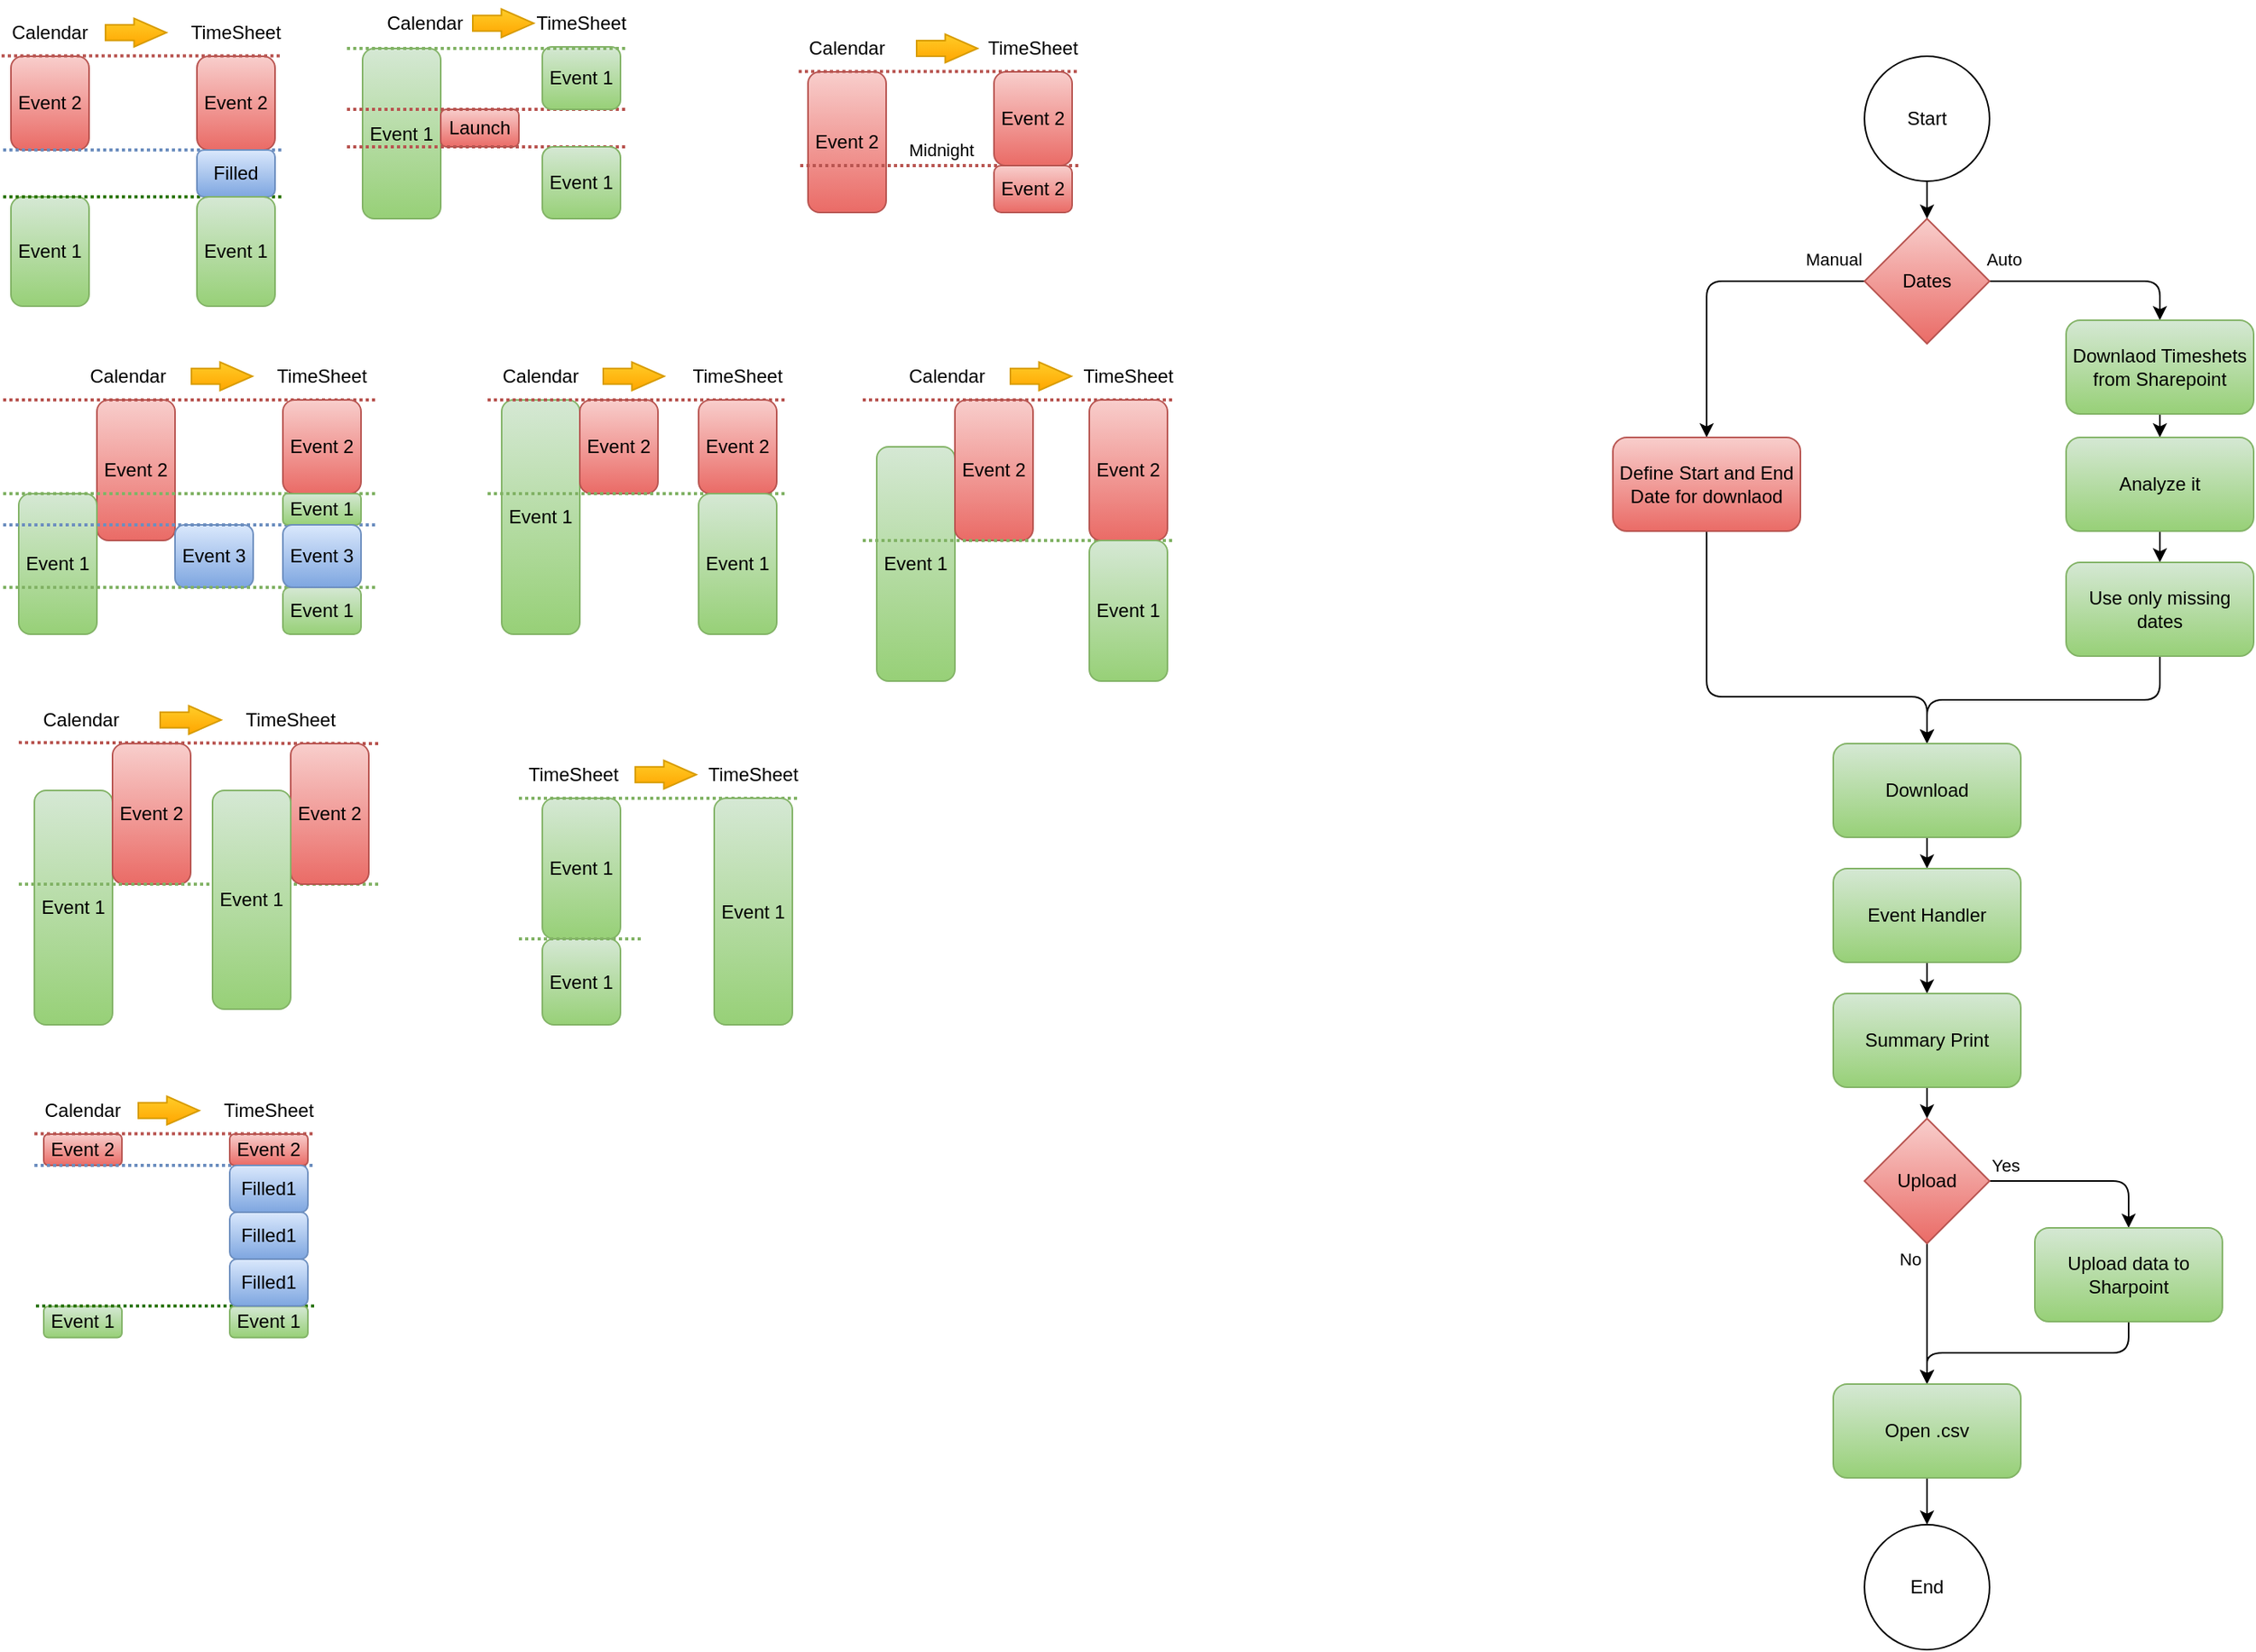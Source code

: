 <mxfile version="25.0.2">
  <diagram name="Page-1" id="lam2A3DZFwsD6wP2p5Dj">
    <mxGraphModel dx="574" dy="354" grid="1" gridSize="10" guides="1" tooltips="1" connect="1" arrows="1" fold="1" page="1" pageScale="1" pageWidth="827" pageHeight="583" math="0" shadow="0">
      <root>
        <mxCell id="0" />
        <mxCell id="1" parent="0" />
        <mxCell id="ApvRFcBczbXoXY5R-yyq-1" value="Event 1" style="rounded=1;whiteSpace=wrap;html=1;fillColor=#d5e8d4;strokeColor=#82b366;gradientColor=#97d077;" parent="1" vertex="1">
          <mxGeometry x="35" y="140" width="50" height="70" as="geometry" />
        </mxCell>
        <mxCell id="ApvRFcBczbXoXY5R-yyq-3" value="Event 2" style="rounded=1;whiteSpace=wrap;html=1;fillColor=#f8cecc;strokeColor=#b85450;gradientColor=#ea6b66;" parent="1" vertex="1">
          <mxGeometry x="35" y="50" width="50" height="60" as="geometry" />
        </mxCell>
        <mxCell id="ApvRFcBczbXoXY5R-yyq-6" value="Calendar" style="text;html=1;align=center;verticalAlign=middle;whiteSpace=wrap;rounded=0;" parent="1" vertex="1">
          <mxGeometry x="30" y="20" width="60" height="30" as="geometry" />
        </mxCell>
        <mxCell id="ApvRFcBczbXoXY5R-yyq-7" value="TimeSheet" style="text;html=1;align=center;verticalAlign=middle;whiteSpace=wrap;rounded=0;" parent="1" vertex="1">
          <mxGeometry x="149" y="20" width="60" height="30" as="geometry" />
        </mxCell>
        <mxCell id="ApvRFcBczbXoXY5R-yyq-21" value="Event 2" style="rounded=1;whiteSpace=wrap;html=1;fillColor=#f8cecc;strokeColor=#b85450;gradientColor=#ea6b66;" parent="1" vertex="1">
          <mxGeometry x="545" y="60" width="50" height="90" as="geometry" />
        </mxCell>
        <mxCell id="ApvRFcBczbXoXY5R-yyq-24" value="Calendar" style="text;html=1;align=center;verticalAlign=middle;whiteSpace=wrap;rounded=0;" parent="1" vertex="1">
          <mxGeometry x="540" y="30" width="60" height="30" as="geometry" />
        </mxCell>
        <mxCell id="ApvRFcBczbXoXY5R-yyq-25" value="TimeSheet" style="text;html=1;align=center;verticalAlign=middle;whiteSpace=wrap;rounded=0;" parent="1" vertex="1">
          <mxGeometry x="659" y="30" width="60" height="30" as="geometry" />
        </mxCell>
        <mxCell id="ApvRFcBczbXoXY5R-yyq-32" value="Event 1" style="rounded=1;whiteSpace=wrap;html=1;fillColor=#d5e8d4;strokeColor=#82b366;gradientColor=#97d077;" parent="1" vertex="1">
          <mxGeometry x="260" y="45" width="50" height="109" as="geometry" />
        </mxCell>
        <mxCell id="ApvRFcBczbXoXY5R-yyq-33" value="Launch" style="rounded=1;whiteSpace=wrap;html=1;fillColor=#f8cecc;strokeColor=#b85450;gradientColor=#ea6b66;" parent="1" vertex="1">
          <mxGeometry x="310" y="84" width="50" height="24" as="geometry" />
        </mxCell>
        <mxCell id="ApvRFcBczbXoXY5R-yyq-36" value="Calendar" style="text;html=1;align=center;verticalAlign=middle;whiteSpace=wrap;rounded=0;" parent="1" vertex="1">
          <mxGeometry x="270" y="14" width="60" height="30" as="geometry" />
        </mxCell>
        <mxCell id="ApvRFcBczbXoXY5R-yyq-37" value="TimeSheet" style="text;html=1;align=center;verticalAlign=middle;whiteSpace=wrap;rounded=0;" parent="1" vertex="1">
          <mxGeometry x="370" y="14" width="60" height="30" as="geometry" />
        </mxCell>
        <mxCell id="ApvRFcBczbXoXY5R-yyq-56" value="Event 2" style="rounded=1;whiteSpace=wrap;html=1;fillColor=#f8cecc;strokeColor=#b85450;gradientColor=#ea6b66;" parent="1" vertex="1">
          <mxGeometry x="90" y="270" width="50" height="90" as="geometry" />
        </mxCell>
        <mxCell id="ApvRFcBczbXoXY5R-yyq-59" value="Calendar" style="text;html=1;align=center;verticalAlign=middle;whiteSpace=wrap;rounded=0;" parent="1" vertex="1">
          <mxGeometry x="80" y="240" width="60" height="30" as="geometry" />
        </mxCell>
        <mxCell id="ApvRFcBczbXoXY5R-yyq-60" value="TimeSheet" style="text;html=1;align=center;verticalAlign=middle;whiteSpace=wrap;rounded=0;" parent="1" vertex="1">
          <mxGeometry x="204" y="240" width="60" height="30" as="geometry" />
        </mxCell>
        <mxCell id="ApvRFcBczbXoXY5R-yyq-55" value="Event 1" style="rounded=1;whiteSpace=wrap;html=1;fillColor=#d5e8d4;strokeColor=#82b366;gradientColor=#97d077;" parent="1" vertex="1">
          <mxGeometry x="40" y="330" width="50" height="90" as="geometry" />
        </mxCell>
        <mxCell id="ApvRFcBczbXoXY5R-yyq-66" value="Event 3" style="rounded=1;whiteSpace=wrap;html=1;fillColor=#dae8fc;strokeColor=#6c8ebf;gradientColor=#7ea6e0;" parent="1" vertex="1">
          <mxGeometry x="140" y="350" width="50" height="40" as="geometry" />
        </mxCell>
        <mxCell id="ApvRFcBczbXoXY5R-yyq-72" value="Event 1" style="rounded=1;whiteSpace=wrap;html=1;fillColor=#d5e8d4;strokeColor=#82b366;gradientColor=#97d077;" parent="1" vertex="1">
          <mxGeometry x="349" y="270" width="50" height="150" as="geometry" />
        </mxCell>
        <mxCell id="ApvRFcBczbXoXY5R-yyq-75" value="Calendar" style="text;html=1;align=center;verticalAlign=middle;whiteSpace=wrap;rounded=0;" parent="1" vertex="1">
          <mxGeometry x="344" y="240" width="60" height="30" as="geometry" />
        </mxCell>
        <mxCell id="ApvRFcBczbXoXY5R-yyq-76" value="TimeSheet" style="text;html=1;align=center;verticalAlign=middle;whiteSpace=wrap;rounded=0;" parent="1" vertex="1">
          <mxGeometry x="470" y="240" width="60" height="30" as="geometry" />
        </mxCell>
        <mxCell id="ApvRFcBczbXoXY5R-yyq-88" value="Event 2" style="rounded=1;whiteSpace=wrap;html=1;fillColor=#f8cecc;strokeColor=#b85450;gradientColor=#ea6b66;" parent="1" vertex="1">
          <mxGeometry x="399" y="270" width="50" height="60" as="geometry" />
        </mxCell>
        <mxCell id="ApvRFcBczbXoXY5R-yyq-89" value="Event 1" style="rounded=1;whiteSpace=wrap;html=1;fillColor=#d5e8d4;strokeColor=#82b366;gradientColor=#97d077;" parent="1" vertex="1">
          <mxGeometry x="589" y="300" width="50" height="150" as="geometry" />
        </mxCell>
        <mxCell id="ApvRFcBczbXoXY5R-yyq-91" value="Calendar" style="text;html=1;align=center;verticalAlign=middle;whiteSpace=wrap;rounded=0;" parent="1" vertex="1">
          <mxGeometry x="604" y="240" width="60" height="30" as="geometry" />
        </mxCell>
        <mxCell id="ApvRFcBczbXoXY5R-yyq-92" value="TimeSheet" style="text;html=1;align=center;verticalAlign=middle;whiteSpace=wrap;rounded=0;" parent="1" vertex="1">
          <mxGeometry x="720" y="240" width="60" height="30" as="geometry" />
        </mxCell>
        <mxCell id="ApvRFcBczbXoXY5R-yyq-94" value="" style="shape=flexArrow;endArrow=classic;html=1;rounded=0;fillColor=#ffcd28;gradientColor=#ffa500;strokeColor=#d79b00;endWidth=7.209;endSize=6.574;" parent="1" edge="1">
          <mxGeometry width="50" height="50" relative="1" as="geometry">
            <mxPoint x="674" y="254.88" as="sourcePoint" />
            <mxPoint x="714" y="254.88" as="targetPoint" />
          </mxGeometry>
        </mxCell>
        <mxCell id="ApvRFcBczbXoXY5R-yyq-96" value="Event 2" style="rounded=1;whiteSpace=wrap;html=1;fillColor=#f8cecc;strokeColor=#b85450;gradientColor=#ea6b66;" parent="1" vertex="1">
          <mxGeometry x="639" y="270" width="50" height="90" as="geometry" />
        </mxCell>
        <mxCell id="gob5DYd8oA5bV7pTSi-1-5" value="Event 1" style="rounded=1;whiteSpace=wrap;html=1;fillColor=#d5e8d4;strokeColor=#82b366;gradientColor=#97d077;" parent="1" vertex="1">
          <mxGeometry x="50" y="520" width="50" height="150" as="geometry" />
        </mxCell>
        <mxCell id="gob5DYd8oA5bV7pTSi-1-7" value="Calendar" style="text;html=1;align=center;verticalAlign=middle;whiteSpace=wrap;rounded=0;" parent="1" vertex="1">
          <mxGeometry x="50" y="460" width="60" height="30" as="geometry" />
        </mxCell>
        <mxCell id="gob5DYd8oA5bV7pTSi-1-8" value="TimeSheet" style="text;html=1;align=center;verticalAlign=middle;whiteSpace=wrap;rounded=0;" parent="1" vertex="1">
          <mxGeometry x="184" y="460" width="60" height="30" as="geometry" />
        </mxCell>
        <mxCell id="gob5DYd8oA5bV7pTSi-1-12" value="Event 2" style="rounded=1;whiteSpace=wrap;html=1;fillColor=#f8cecc;strokeColor=#b85450;gradientColor=#ea6b66;" parent="1" vertex="1">
          <mxGeometry x="100" y="490" width="50" height="90" as="geometry" />
        </mxCell>
        <mxCell id="8_2ZYoCBY9e8-_BX9UNL-9" style="edgeStyle=orthogonalEdgeStyle;rounded=1;orthogonalLoop=1;jettySize=auto;html=1;exitX=1;exitY=0.5;exitDx=0;exitDy=0;entryX=0.5;entryY=0;entryDx=0;entryDy=0;curved=0;" parent="1" source="8_2ZYoCBY9e8-_BX9UNL-3" target="8_2ZYoCBY9e8-_BX9UNL-6" edge="1">
          <mxGeometry relative="1" as="geometry" />
        </mxCell>
        <mxCell id="8_2ZYoCBY9e8-_BX9UNL-10" value="Auto" style="edgeLabel;html=1;align=center;verticalAlign=middle;resizable=0;points=[];labelBackgroundColor=none;" parent="8_2ZYoCBY9e8-_BX9UNL-9" vertex="1" connectable="0">
          <mxGeometry x="-0.624" y="-1" relative="1" as="geometry">
            <mxPoint x="-16" y="-15" as="offset" />
          </mxGeometry>
        </mxCell>
        <mxCell id="8_2ZYoCBY9e8-_BX9UNL-13" style="edgeStyle=orthogonalEdgeStyle;rounded=1;orthogonalLoop=1;jettySize=auto;html=1;exitX=0;exitY=0.5;exitDx=0;exitDy=0;entryX=0.5;entryY=0;entryDx=0;entryDy=0;curved=0;" parent="1" source="8_2ZYoCBY9e8-_BX9UNL-3" target="8_2ZYoCBY9e8-_BX9UNL-12" edge="1">
          <mxGeometry relative="1" as="geometry" />
        </mxCell>
        <mxCell id="8_2ZYoCBY9e8-_BX9UNL-14" value="Manual" style="edgeLabel;html=1;align=center;verticalAlign=middle;resizable=0;points=[];labelBackgroundColor=none;" parent="8_2ZYoCBY9e8-_BX9UNL-13" vertex="1" connectable="0">
          <mxGeometry x="-0.623" y="1" relative="1" as="geometry">
            <mxPoint x="18" y="-15" as="offset" />
          </mxGeometry>
        </mxCell>
        <mxCell id="8_2ZYoCBY9e8-_BX9UNL-3" value="Dates" style="rhombus;whiteSpace=wrap;html=1;fillColor=#f8cecc;strokeColor=#b85450;gradientColor=#ea6b66;" parent="1" vertex="1">
          <mxGeometry x="1221" y="154" width="80" height="80" as="geometry" />
        </mxCell>
        <mxCell id="8_2ZYoCBY9e8-_BX9UNL-5" style="edgeStyle=orthogonalEdgeStyle;rounded=0;orthogonalLoop=1;jettySize=auto;html=1;exitX=0.5;exitY=1;exitDx=0;exitDy=0;entryX=0.5;entryY=0;entryDx=0;entryDy=0;" parent="1" source="8_2ZYoCBY9e8-_BX9UNL-4" target="8_2ZYoCBY9e8-_BX9UNL-3" edge="1">
          <mxGeometry relative="1" as="geometry" />
        </mxCell>
        <mxCell id="8_2ZYoCBY9e8-_BX9UNL-4" value="Start" style="ellipse;whiteSpace=wrap;html=1;aspect=fixed;fillColor=none;" parent="1" vertex="1">
          <mxGeometry x="1221" y="50" width="80" height="80" as="geometry" />
        </mxCell>
        <mxCell id="8_2ZYoCBY9e8-_BX9UNL-15" style="edgeStyle=orthogonalEdgeStyle;rounded=1;orthogonalLoop=1;jettySize=auto;html=1;exitX=0.5;exitY=1;exitDx=0;exitDy=0;entryX=0.5;entryY=0;entryDx=0;entryDy=0;curved=0;" parent="1" source="8_2ZYoCBY9e8-_BX9UNL-6" target="8_2ZYoCBY9e8-_BX9UNL-7" edge="1">
          <mxGeometry relative="1" as="geometry" />
        </mxCell>
        <mxCell id="8_2ZYoCBY9e8-_BX9UNL-6" value="Downlaod Timeshets from Sharepoint" style="rounded=1;whiteSpace=wrap;html=1;fillColor=#d5e8d4;gradientColor=#97d077;strokeColor=#82b366;" parent="1" vertex="1">
          <mxGeometry x="1350" y="219" width="120" height="60" as="geometry" />
        </mxCell>
        <mxCell id="8_2ZYoCBY9e8-_BX9UNL-17" style="edgeStyle=orthogonalEdgeStyle;rounded=1;orthogonalLoop=1;jettySize=auto;html=1;exitX=0.5;exitY=1;exitDx=0;exitDy=0;entryX=0.5;entryY=0;entryDx=0;entryDy=0;curved=0;" parent="1" source="8_2ZYoCBY9e8-_BX9UNL-7" target="8_2ZYoCBY9e8-_BX9UNL-8" edge="1">
          <mxGeometry relative="1" as="geometry" />
        </mxCell>
        <mxCell id="8_2ZYoCBY9e8-_BX9UNL-7" value="Analyze it" style="rounded=1;whiteSpace=wrap;html=1;fillColor=#d5e8d4;gradientColor=#97d077;strokeColor=#82b366;" parent="1" vertex="1">
          <mxGeometry x="1350" y="294" width="120" height="60" as="geometry" />
        </mxCell>
        <mxCell id="8_2ZYoCBY9e8-_BX9UNL-19" style="edgeStyle=orthogonalEdgeStyle;rounded=1;orthogonalLoop=1;jettySize=auto;html=1;exitX=0.5;exitY=1;exitDx=0;exitDy=0;entryX=0.5;entryY=0;entryDx=0;entryDy=0;curved=0;" parent="1" source="8_2ZYoCBY9e8-_BX9UNL-8" target="8_2ZYoCBY9e8-_BX9UNL-18" edge="1">
          <mxGeometry relative="1" as="geometry" />
        </mxCell>
        <mxCell id="8_2ZYoCBY9e8-_BX9UNL-8" value="Use only missing dates" style="rounded=1;whiteSpace=wrap;html=1;fillColor=#d5e8d4;gradientColor=#97d077;strokeColor=#82b366;" parent="1" vertex="1">
          <mxGeometry x="1350" y="374" width="120" height="60" as="geometry" />
        </mxCell>
        <mxCell id="8_2ZYoCBY9e8-_BX9UNL-37" style="edgeStyle=orthogonalEdgeStyle;rounded=1;orthogonalLoop=1;jettySize=auto;html=1;exitX=0.5;exitY=1;exitDx=0;exitDy=0;entryX=0.5;entryY=0;entryDx=0;entryDy=0;" parent="1" source="8_2ZYoCBY9e8-_BX9UNL-12" target="8_2ZYoCBY9e8-_BX9UNL-18" edge="1">
          <mxGeometry relative="1" as="geometry">
            <Array as="points">
              <mxPoint x="1120" y="460" />
              <mxPoint x="1261" y="460" />
            </Array>
          </mxGeometry>
        </mxCell>
        <mxCell id="8_2ZYoCBY9e8-_BX9UNL-12" value="Define Start and End Date for downlaod" style="rounded=1;whiteSpace=wrap;html=1;fillColor=#f8cecc;gradientColor=#ea6b66;strokeColor=#b85450;" parent="1" vertex="1">
          <mxGeometry x="1060" y="294" width="120" height="60" as="geometry" />
        </mxCell>
        <mxCell id="8_2ZYoCBY9e8-_BX9UNL-24" style="edgeStyle=orthogonalEdgeStyle;rounded=1;orthogonalLoop=1;jettySize=auto;html=1;exitX=0.5;exitY=1;exitDx=0;exitDy=0;entryX=0.5;entryY=0;entryDx=0;entryDy=0;curved=0;" parent="1" source="8_2ZYoCBY9e8-_BX9UNL-18" target="8_2ZYoCBY9e8-_BX9UNL-21" edge="1">
          <mxGeometry relative="1" as="geometry" />
        </mxCell>
        <mxCell id="8_2ZYoCBY9e8-_BX9UNL-18" value="Download" style="rounded=1;whiteSpace=wrap;html=1;fillColor=#d5e8d4;gradientColor=#97d077;strokeColor=#82b366;" parent="1" vertex="1">
          <mxGeometry x="1201" y="490" width="120" height="60" as="geometry" />
        </mxCell>
        <mxCell id="8_2ZYoCBY9e8-_BX9UNL-25" style="edgeStyle=orthogonalEdgeStyle;rounded=1;orthogonalLoop=1;jettySize=auto;html=1;exitX=0.5;exitY=1;exitDx=0;exitDy=0;entryX=0.5;entryY=0;entryDx=0;entryDy=0;curved=0;" parent="1" source="8_2ZYoCBY9e8-_BX9UNL-21" target="8_2ZYoCBY9e8-_BX9UNL-22" edge="1">
          <mxGeometry relative="1" as="geometry" />
        </mxCell>
        <mxCell id="8_2ZYoCBY9e8-_BX9UNL-21" value="Event Handler" style="rounded=1;whiteSpace=wrap;html=1;fillColor=#d5e8d4;gradientColor=#97d077;strokeColor=#82b366;" parent="1" vertex="1">
          <mxGeometry x="1201" y="570" width="120" height="60" as="geometry" />
        </mxCell>
        <mxCell id="8_2ZYoCBY9e8-_BX9UNL-26" style="edgeStyle=orthogonalEdgeStyle;rounded=1;orthogonalLoop=1;jettySize=auto;html=1;exitX=0.5;exitY=1;exitDx=0;exitDy=0;entryX=0.5;entryY=0;entryDx=0;entryDy=0;curved=0;" parent="1" source="8_2ZYoCBY9e8-_BX9UNL-22" target="8_2ZYoCBY9e8-_BX9UNL-23" edge="1">
          <mxGeometry relative="1" as="geometry" />
        </mxCell>
        <mxCell id="8_2ZYoCBY9e8-_BX9UNL-22" value="Summary Print" style="rounded=1;whiteSpace=wrap;html=1;fillColor=#d5e8d4;gradientColor=#97d077;strokeColor=#82b366;" parent="1" vertex="1">
          <mxGeometry x="1201" y="650" width="120" height="60" as="geometry" />
        </mxCell>
        <mxCell id="8_2ZYoCBY9e8-_BX9UNL-32" style="edgeStyle=orthogonalEdgeStyle;rounded=1;orthogonalLoop=1;jettySize=auto;html=1;exitX=1;exitY=0.5;exitDx=0;exitDy=0;entryX=0.5;entryY=0;entryDx=0;entryDy=0;curved=0;" parent="1" source="8_2ZYoCBY9e8-_BX9UNL-23" target="8_2ZYoCBY9e8-_BX9UNL-30" edge="1">
          <mxGeometry relative="1" as="geometry" />
        </mxCell>
        <mxCell id="9m3ZTxLsY7L8N2ia78Li-1" value="Yes" style="edgeLabel;html=1;align=center;verticalAlign=middle;resizable=0;points=[];labelBackgroundColor=none;" parent="8_2ZYoCBY9e8-_BX9UNL-32" vertex="1" connectable="0">
          <mxGeometry x="-0.829" y="1" relative="1" as="geometry">
            <mxPoint y="-9" as="offset" />
          </mxGeometry>
        </mxCell>
        <mxCell id="8_2ZYoCBY9e8-_BX9UNL-33" style="edgeStyle=orthogonalEdgeStyle;rounded=1;orthogonalLoop=1;jettySize=auto;html=1;exitX=0.5;exitY=1;exitDx=0;exitDy=0;entryX=0.5;entryY=0;entryDx=0;entryDy=0;curved=0;" parent="1" source="8_2ZYoCBY9e8-_BX9UNL-23" target="8_2ZYoCBY9e8-_BX9UNL-31" edge="1">
          <mxGeometry relative="1" as="geometry" />
        </mxCell>
        <mxCell id="9m3ZTxLsY7L8N2ia78Li-2" value="No" style="edgeLabel;html=1;align=center;verticalAlign=middle;resizable=0;points=[];labelBackgroundColor=none;" parent="8_2ZYoCBY9e8-_BX9UNL-33" vertex="1" connectable="0">
          <mxGeometry x="-0.886" y="-1" relative="1" as="geometry">
            <mxPoint x="-10" y="5" as="offset" />
          </mxGeometry>
        </mxCell>
        <mxCell id="8_2ZYoCBY9e8-_BX9UNL-23" value="Upload" style="rhombus;whiteSpace=wrap;html=1;fillColor=#f8cecc;gradientColor=#ea6b66;strokeColor=#b85450;" parent="1" vertex="1">
          <mxGeometry x="1221" y="730" width="80" height="80" as="geometry" />
        </mxCell>
        <mxCell id="8_2ZYoCBY9e8-_BX9UNL-34" style="edgeStyle=orthogonalEdgeStyle;rounded=1;orthogonalLoop=1;jettySize=auto;html=1;exitX=0.5;exitY=1;exitDx=0;exitDy=0;entryX=0.5;entryY=0;entryDx=0;entryDy=0;curved=0;" parent="1" source="8_2ZYoCBY9e8-_BX9UNL-30" target="8_2ZYoCBY9e8-_BX9UNL-31" edge="1">
          <mxGeometry relative="1" as="geometry" />
        </mxCell>
        <mxCell id="8_2ZYoCBY9e8-_BX9UNL-30" value="Upload data to Sharpoint" style="rounded=1;whiteSpace=wrap;html=1;fillColor=#d5e8d4;gradientColor=#97d077;strokeColor=#82b366;" parent="1" vertex="1">
          <mxGeometry x="1330" y="800" width="120" height="60" as="geometry" />
        </mxCell>
        <mxCell id="8_2ZYoCBY9e8-_BX9UNL-36" style="edgeStyle=orthogonalEdgeStyle;rounded=0;orthogonalLoop=1;jettySize=auto;html=1;exitX=0.5;exitY=1;exitDx=0;exitDy=0;entryX=0.5;entryY=0;entryDx=0;entryDy=0;" parent="1" source="8_2ZYoCBY9e8-_BX9UNL-31" target="8_2ZYoCBY9e8-_BX9UNL-35" edge="1">
          <mxGeometry relative="1" as="geometry" />
        </mxCell>
        <mxCell id="8_2ZYoCBY9e8-_BX9UNL-31" value="Open .csv" style="rounded=1;whiteSpace=wrap;html=1;fillColor=#d5e8d4;gradientColor=#97d077;strokeColor=#82b366;" parent="1" vertex="1">
          <mxGeometry x="1201" y="900" width="120" height="60" as="geometry" />
        </mxCell>
        <mxCell id="8_2ZYoCBY9e8-_BX9UNL-35" value="End" style="ellipse;whiteSpace=wrap;html=1;aspect=fixed;fillColor=none;" parent="1" vertex="1">
          <mxGeometry x="1221" y="990" width="80" height="80" as="geometry" />
        </mxCell>
        <mxCell id="2dO4fjLpu-WYjDib3PqZ-4" value="" style="shape=flexArrow;endArrow=classic;html=1;rounded=0;fillColor=#ffcd28;gradientColor=#ffa500;strokeColor=#d79b00;endWidth=7.209;endSize=6.574;" parent="1" edge="1">
          <mxGeometry width="50" height="50" relative="1" as="geometry">
            <mxPoint x="614" y="45.0" as="sourcePoint" />
            <mxPoint x="654" y="45.0" as="targetPoint" />
          </mxGeometry>
        </mxCell>
        <mxCell id="2dO4fjLpu-WYjDib3PqZ-8" value="" style="shape=flexArrow;endArrow=classic;html=1;rounded=0;fillColor=#ffcd28;gradientColor=#ffa500;strokeColor=#d79b00;endWidth=7.209;endSize=6.574;" parent="1" edge="1">
          <mxGeometry width="50" height="50" relative="1" as="geometry">
            <mxPoint x="330" y="28.9" as="sourcePoint" />
            <mxPoint x="370" y="28.9" as="targetPoint" />
          </mxGeometry>
        </mxCell>
        <mxCell id="2dO4fjLpu-WYjDib3PqZ-9" value="" style="shape=flexArrow;endArrow=classic;html=1;rounded=0;fillColor=#ffcd28;gradientColor=#ffa500;strokeColor=#d79b00;endWidth=7.209;endSize=6.574;" parent="1" edge="1">
          <mxGeometry width="50" height="50" relative="1" as="geometry">
            <mxPoint x="95" y="34.89" as="sourcePoint" />
            <mxPoint x="135" y="34.89" as="targetPoint" />
          </mxGeometry>
        </mxCell>
        <mxCell id="2dO4fjLpu-WYjDib3PqZ-10" value="" style="shape=flexArrow;endArrow=classic;html=1;rounded=0;fillColor=#ffcd28;gradientColor=#ffa500;strokeColor=#d79b00;endWidth=7.209;endSize=6.574;" parent="1" edge="1">
          <mxGeometry width="50" height="50" relative="1" as="geometry">
            <mxPoint x="150" y="254.89" as="sourcePoint" />
            <mxPoint x="190" y="254.89" as="targetPoint" />
          </mxGeometry>
        </mxCell>
        <mxCell id="2dO4fjLpu-WYjDib3PqZ-11" value="" style="shape=flexArrow;endArrow=classic;html=1;rounded=0;fillColor=#ffcd28;gradientColor=#ffa500;strokeColor=#d79b00;endWidth=7.209;endSize=6.574;" parent="1" edge="1">
          <mxGeometry width="50" height="50" relative="1" as="geometry">
            <mxPoint x="413.5" y="254.89" as="sourcePoint" />
            <mxPoint x="453.5" y="254.89" as="targetPoint" />
          </mxGeometry>
        </mxCell>
        <mxCell id="2dO4fjLpu-WYjDib3PqZ-12" value="" style="shape=flexArrow;endArrow=classic;html=1;rounded=0;fillColor=#ffcd28;gradientColor=#ffa500;strokeColor=#d79b00;endWidth=7.209;endSize=6.574;" parent="1" edge="1">
          <mxGeometry width="50" height="50" relative="1" as="geometry">
            <mxPoint x="130" y="474.89" as="sourcePoint" />
            <mxPoint x="170" y="474.89" as="targetPoint" />
          </mxGeometry>
        </mxCell>
        <mxCell id="ApvRFcBczbXoXY5R-yyq-4" value="" style="endArrow=none;dashed=1;html=1;dashPattern=1 1;strokeWidth=2;rounded=0;fillColor=#dae8fc;strokeColor=#6c8ebf;gradientColor=#7ea6e0;" parent="1" edge="1">
          <mxGeometry width="50" height="50" relative="1" as="geometry">
            <mxPoint x="30" y="110" as="sourcePoint" />
            <mxPoint x="210" y="110" as="targetPoint" />
          </mxGeometry>
        </mxCell>
        <mxCell id="ApvRFcBczbXoXY5R-yyq-5" value="" style="endArrow=none;dashed=1;html=1;dashPattern=1 1;strokeWidth=2;rounded=0;fillColor=#60a917;strokeColor=#2D7600;" parent="1" edge="1">
          <mxGeometry width="50" height="50" relative="1" as="geometry">
            <mxPoint x="30" y="140" as="sourcePoint" />
            <mxPoint x="210" y="140" as="targetPoint" />
          </mxGeometry>
        </mxCell>
        <mxCell id="ApvRFcBczbXoXY5R-yyq-34" value="" style="endArrow=none;dashed=1;html=1;dashPattern=1 1;strokeWidth=2;rounded=0;fillColor=#f8cecc;strokeColor=#b85450;gradientColor=#ea6b66;" parent="1" edge="1">
          <mxGeometry width="50" height="50" relative="1" as="geometry">
            <mxPoint x="250" y="84" as="sourcePoint" />
            <mxPoint x="430" y="84" as="targetPoint" />
          </mxGeometry>
        </mxCell>
        <mxCell id="ApvRFcBczbXoXY5R-yyq-35" value="" style="endArrow=none;dashed=1;html=1;dashPattern=1 1;strokeWidth=2;rounded=0;fillColor=#f8cecc;strokeColor=#b85450;gradientColor=#ea6b66;" parent="1" edge="1">
          <mxGeometry width="50" height="50" relative="1" as="geometry">
            <mxPoint x="250" y="108" as="sourcePoint" />
            <mxPoint x="430" y="108" as="targetPoint" />
          </mxGeometry>
        </mxCell>
        <mxCell id="ApvRFcBczbXoXY5R-yyq-57" value="" style="endArrow=none;dashed=1;html=1;dashPattern=1 1;strokeWidth=2;rounded=0;fillColor=#d5e8d4;strokeColor=#82b366;gradientColor=#97d077;" parent="1" edge="1">
          <mxGeometry width="50" height="50" relative="1" as="geometry">
            <mxPoint x="30" y="330" as="sourcePoint" />
            <mxPoint x="270" y="330" as="targetPoint" />
          </mxGeometry>
        </mxCell>
        <mxCell id="ApvRFcBczbXoXY5R-yyq-67" value="" style="endArrow=none;dashed=1;html=1;dashPattern=1 1;strokeWidth=2;rounded=0;fillColor=#dae8fc;strokeColor=#6c8ebf;gradientColor=#7ea6e0;" parent="1" edge="1">
          <mxGeometry width="50" height="50" relative="1" as="geometry">
            <mxPoint x="30" y="350" as="sourcePoint" />
            <mxPoint x="270" y="350" as="targetPoint" />
          </mxGeometry>
        </mxCell>
        <mxCell id="ApvRFcBczbXoXY5R-yyq-68" value="" style="endArrow=none;dashed=1;html=1;dashPattern=1 1;strokeWidth=2;rounded=0;fillColor=#d5e8d4;strokeColor=#82b366;gradientColor=#97d077;" parent="1" edge="1">
          <mxGeometry width="50" height="50" relative="1" as="geometry">
            <mxPoint x="30" y="390" as="sourcePoint" />
            <mxPoint x="270" y="390" as="targetPoint" />
          </mxGeometry>
        </mxCell>
        <mxCell id="ApvRFcBczbXoXY5R-yyq-73" value="" style="endArrow=none;dashed=1;html=1;dashPattern=1 1;strokeWidth=2;rounded=0;fillColor=#d5e8d4;strokeColor=#82b366;gradientColor=#97d077;" parent="1" edge="1">
          <mxGeometry width="50" height="50" relative="1" as="geometry">
            <mxPoint x="340" y="330" as="sourcePoint" />
            <mxPoint x="530" y="330" as="targetPoint" />
          </mxGeometry>
        </mxCell>
        <mxCell id="ApvRFcBczbXoXY5R-yyq-90" value="" style="endArrow=none;dashed=1;html=1;dashPattern=1 1;strokeWidth=2;rounded=0;fillColor=#d5e8d4;strokeColor=#82b366;gradientColor=#97d077;" parent="1" edge="1">
          <mxGeometry width="50" height="50" relative="1" as="geometry">
            <mxPoint x="580" y="360" as="sourcePoint" />
            <mxPoint x="780" y="360" as="targetPoint" />
          </mxGeometry>
        </mxCell>
        <mxCell id="gob5DYd8oA5bV7pTSi-1-2" value="" style="endArrow=none;dashed=1;html=1;dashPattern=1 1;strokeWidth=2;rounded=0;fillColor=#f8cecc;strokeColor=#b85450;gradientColor=#ea6b66;" parent="1" edge="1">
          <mxGeometry width="50" height="50" relative="1" as="geometry">
            <mxPoint x="340" y="270" as="sourcePoint" />
            <mxPoint x="530" y="270" as="targetPoint" />
          </mxGeometry>
        </mxCell>
        <mxCell id="gob5DYd8oA5bV7pTSi-1-3" value="" style="endArrow=none;dashed=1;html=1;dashPattern=1 1;strokeWidth=2;rounded=0;fillColor=#f8cecc;strokeColor=#b85450;gradientColor=#ea6b66;" parent="1" edge="1">
          <mxGeometry width="50" height="50" relative="1" as="geometry">
            <mxPoint x="540" y="120" as="sourcePoint" />
            <mxPoint x="720" y="120" as="targetPoint" />
          </mxGeometry>
        </mxCell>
        <mxCell id="gob5DYd8oA5bV7pTSi-1-4" value="Midnight" style="edgeLabel;html=1;align=center;verticalAlign=middle;resizable=0;points=[];labelBackgroundColor=none;" parent="gob5DYd8oA5bV7pTSi-1-3" vertex="1" connectable="0">
          <mxGeometry x="-0.09" y="1" relative="1" as="geometry">
            <mxPoint x="8" y="-9" as="offset" />
          </mxGeometry>
        </mxCell>
        <mxCell id="gob5DYd8oA5bV7pTSi-1-6" value="" style="endArrow=none;dashed=1;html=1;dashPattern=1 1;strokeWidth=2;rounded=0;fillColor=#d5e8d4;strokeColor=#82b366;gradientColor=#97d077;" parent="1" edge="1">
          <mxGeometry width="50" height="50" relative="1" as="geometry">
            <mxPoint x="40" y="580" as="sourcePoint" />
            <mxPoint x="270" y="580" as="targetPoint" />
          </mxGeometry>
        </mxCell>
        <mxCell id="2dO4fjLpu-WYjDib3PqZ-1" value="" style="endArrow=none;dashed=1;html=1;dashPattern=1 1;strokeWidth=2;rounded=0;fillColor=#f8cecc;strokeColor=#b85450;gradientColor=#ea6b66;" parent="1" edge="1">
          <mxGeometry width="50" height="50" relative="1" as="geometry">
            <mxPoint x="30" y="270" as="sourcePoint" />
            <mxPoint x="270" y="270" as="targetPoint" />
          </mxGeometry>
        </mxCell>
        <mxCell id="2dO4fjLpu-WYjDib3PqZ-2" value="" style="endArrow=none;dashed=1;html=1;dashPattern=1 1;strokeWidth=2;rounded=0;fillColor=#f8cecc;strokeColor=#b85450;gradientColor=#ea6b66;entryX=1;entryY=1;entryDx=0;entryDy=0;" parent="1" target="ApvRFcBczbXoXY5R-yyq-92" edge="1">
          <mxGeometry width="50" height="50" relative="1" as="geometry">
            <mxPoint x="580" y="270" as="sourcePoint" />
            <mxPoint x="790" y="270" as="targetPoint" />
          </mxGeometry>
        </mxCell>
        <mxCell id="2dO4fjLpu-WYjDib3PqZ-7" value="" style="endArrow=none;dashed=1;html=1;dashPattern=1 1;strokeWidth=2;rounded=0;fillColor=#f8cecc;strokeColor=#b85450;gradientColor=#ea6b66;entryX=1;entryY=1;entryDx=0;entryDy=0;" parent="1" edge="1">
          <mxGeometry width="50" height="50" relative="1" as="geometry">
            <mxPoint x="539" y="59.77" as="sourcePoint" />
            <mxPoint x="719" y="59.77" as="targetPoint" />
          </mxGeometry>
        </mxCell>
        <mxCell id="ApvRFcBczbXoXY5R-yyq-61" value="Event 2" style="rounded=1;whiteSpace=wrap;html=1;fillColor=#f8cecc;strokeColor=#b85450;gradientColor=#ea6b66;" parent="1" vertex="1">
          <mxGeometry x="209" y="270" width="50" height="60" as="geometry" />
        </mxCell>
        <mxCell id="ApvRFcBczbXoXY5R-yyq-64" value="Event 1" style="rounded=1;whiteSpace=wrap;html=1;fillColor=#d5e8d4;strokeColor=#82b366;gradientColor=#97d077;" parent="1" vertex="1">
          <mxGeometry x="209" y="390" width="50" height="30" as="geometry" />
        </mxCell>
        <mxCell id="ApvRFcBczbXoXY5R-yyq-69" value="Event 1" style="rounded=1;whiteSpace=wrap;html=1;fillColor=#d5e8d4;strokeColor=#82b366;gradientColor=#97d077;" parent="1" vertex="1">
          <mxGeometry x="209" y="330" width="50" height="20" as="geometry" />
        </mxCell>
        <mxCell id="ApvRFcBczbXoXY5R-yyq-71" value="Event 3" style="rounded=1;whiteSpace=wrap;html=1;fillColor=#dae8fc;strokeColor=#6c8ebf;gradientColor=#7ea6e0;" parent="1" vertex="1">
          <mxGeometry x="209" y="350" width="50" height="40" as="geometry" />
        </mxCell>
        <mxCell id="ApvRFcBczbXoXY5R-yyq-77" value="Event 2" style="rounded=1;whiteSpace=wrap;html=1;fillColor=#f8cecc;strokeColor=#b85450;gradientColor=#ea6b66;" parent="1" vertex="1">
          <mxGeometry x="475" y="270" width="50" height="60" as="geometry" />
        </mxCell>
        <mxCell id="ApvRFcBczbXoXY5R-yyq-79" value="Event 1" style="rounded=1;whiteSpace=wrap;html=1;fillColor=#d5e8d4;strokeColor=#82b366;gradientColor=#97d077;" parent="1" vertex="1">
          <mxGeometry x="475" y="330" width="50" height="90" as="geometry" />
        </mxCell>
        <mxCell id="2dO4fjLpu-WYjDib3PqZ-13" value="" style="endArrow=none;dashed=1;html=1;dashPattern=1 1;strokeWidth=2;rounded=0;fillColor=#f8cecc;strokeColor=#b85450;gradientColor=#ea6b66;" parent="1" edge="1">
          <mxGeometry width="50" height="50" relative="1" as="geometry">
            <mxPoint x="40" y="489.31" as="sourcePoint" />
            <mxPoint x="270" y="490" as="targetPoint" />
          </mxGeometry>
        </mxCell>
        <mxCell id="gob5DYd8oA5bV7pTSi-1-9" value="Event 2" style="rounded=1;whiteSpace=wrap;html=1;fillColor=#f8cecc;strokeColor=#b85450;gradientColor=#ea6b66;" parent="1" vertex="1">
          <mxGeometry x="214" y="490" width="50" height="90" as="geometry" />
        </mxCell>
        <mxCell id="gob5DYd8oA5bV7pTSi-1-11" value="Event 1" style="rounded=1;whiteSpace=wrap;html=1;fillColor=#d5e8d4;strokeColor=#82b366;gradientColor=#97d077;" parent="1" vertex="1">
          <mxGeometry x="164" y="520" width="50" height="140" as="geometry" />
        </mxCell>
        <mxCell id="ApvRFcBczbXoXY5R-yyq-93" value="Event 2" style="rounded=1;whiteSpace=wrap;html=1;fillColor=#f8cecc;strokeColor=#b85450;gradientColor=#ea6b66;" parent="1" vertex="1">
          <mxGeometry x="725" y="270" width="50" height="90" as="geometry" />
        </mxCell>
        <mxCell id="ApvRFcBczbXoXY5R-yyq-95" value="Event 1" style="rounded=1;whiteSpace=wrap;html=1;fillColor=#d5e8d4;strokeColor=#82b366;gradientColor=#97d077;" parent="1" vertex="1">
          <mxGeometry x="725" y="360" width="50" height="90" as="geometry" />
        </mxCell>
        <mxCell id="ApvRFcBczbXoXY5R-yyq-26" value="Event 2" style="rounded=1;whiteSpace=wrap;html=1;fillColor=#f8cecc;strokeColor=#b85450;gradientColor=#ea6b66;" parent="1" vertex="1">
          <mxGeometry x="664" y="60" width="50" height="60" as="geometry" />
        </mxCell>
        <mxCell id="ApvRFcBczbXoXY5R-yyq-31" value="Event 2" style="rounded=1;whiteSpace=wrap;html=1;fillColor=#f8cecc;strokeColor=#b85450;gradientColor=#ea6b66;" parent="1" vertex="1">
          <mxGeometry x="664" y="120" width="50" height="30" as="geometry" />
        </mxCell>
        <mxCell id="ApvRFcBczbXoXY5R-yyq-41" value="Event 1" style="rounded=1;whiteSpace=wrap;html=1;fillColor=#d5e8d4;strokeColor=#82b366;gradientColor=#97d077;" parent="1" vertex="1">
          <mxGeometry x="375" y="108" width="50" height="46" as="geometry" />
        </mxCell>
        <mxCell id="ApvRFcBczbXoXY5R-yyq-42" value="Event 1" style="rounded=1;whiteSpace=wrap;html=1;fillColor=#d5e8d4;strokeColor=#82b366;gradientColor=#97d077;" parent="1" vertex="1">
          <mxGeometry x="375" y="44" width="50" height="40" as="geometry" />
        </mxCell>
        <mxCell id="ApvRFcBczbXoXY5R-yyq-8" value="Event 2" style="rounded=1;whiteSpace=wrap;html=1;fillColor=#f8cecc;strokeColor=#b85450;gradientColor=#ea6b66;" parent="1" vertex="1">
          <mxGeometry x="154" y="50" width="50" height="60" as="geometry" />
        </mxCell>
        <mxCell id="ApvRFcBczbXoXY5R-yyq-15" value="Filled" style="rounded=1;whiteSpace=wrap;html=1;fillColor=#dae8fc;strokeColor=#6c8ebf;gradientColor=#7ea6e0;" parent="1" vertex="1">
          <mxGeometry x="154" y="110" width="50" height="30" as="geometry" />
        </mxCell>
        <mxCell id="ApvRFcBczbXoXY5R-yyq-17" value="Event 1" style="rounded=1;whiteSpace=wrap;html=1;fillColor=#d5e8d4;strokeColor=#82b366;gradientColor=#97d077;" parent="1" vertex="1">
          <mxGeometry x="154" y="140" width="50" height="70" as="geometry" />
        </mxCell>
        <mxCell id="2dO4fjLpu-WYjDib3PqZ-14" value="" style="endArrow=none;dashed=1;html=1;dashPattern=1 1;strokeWidth=2;rounded=0;fillColor=#d5e8d4;strokeColor=#82b366;gradientColor=#97d077;" parent="1" edge="1">
          <mxGeometry width="50" height="50" relative="1" as="geometry">
            <mxPoint x="250" y="45" as="sourcePoint" />
            <mxPoint x="430" y="45" as="targetPoint" />
          </mxGeometry>
        </mxCell>
        <mxCell id="2dO4fjLpu-WYjDib3PqZ-16" value="" style="endArrow=none;dashed=1;html=1;dashPattern=1 1;strokeWidth=2;rounded=0;fillColor=#f8cecc;strokeColor=#b85450;gradientColor=#ea6b66;" parent="1" edge="1">
          <mxGeometry width="50" height="50" relative="1" as="geometry">
            <mxPoint x="29" y="49.81" as="sourcePoint" />
            <mxPoint x="209" y="49.81" as="targetPoint" />
          </mxGeometry>
        </mxCell>
        <mxCell id="IQlJq_zm6FFHnRf-hKyG-1" value="Event 1" style="rounded=1;whiteSpace=wrap;html=1;fillColor=#d5e8d4;strokeColor=#82b366;gradientColor=#97d077;" parent="1" vertex="1">
          <mxGeometry x="375" y="615" width="50" height="55" as="geometry" />
        </mxCell>
        <mxCell id="IQlJq_zm6FFHnRf-hKyG-3" value="TimeSheet" style="text;html=1;align=center;verticalAlign=middle;whiteSpace=wrap;rounded=0;" parent="1" vertex="1">
          <mxGeometry x="480" y="495" width="60" height="30" as="geometry" />
        </mxCell>
        <mxCell id="IQlJq_zm6FFHnRf-hKyG-4" value="" style="shape=flexArrow;endArrow=classic;html=1;rounded=0;fillColor=#ffcd28;gradientColor=#ffa500;strokeColor=#d79b00;endWidth=7.209;endSize=6.574;" parent="1" edge="1">
          <mxGeometry width="50" height="50" relative="1" as="geometry">
            <mxPoint x="434" y="509.88" as="sourcePoint" />
            <mxPoint x="474" y="509.88" as="targetPoint" />
          </mxGeometry>
        </mxCell>
        <mxCell id="IQlJq_zm6FFHnRf-hKyG-5" value="Event 1" style="rounded=1;whiteSpace=wrap;html=1;fillColor=#d5e8d4;strokeColor=#82b366;gradientColor=#97d077;" parent="1" vertex="1">
          <mxGeometry x="375" y="525" width="50" height="90" as="geometry" />
        </mxCell>
        <mxCell id="IQlJq_zm6FFHnRf-hKyG-6" value="" style="endArrow=none;dashed=1;html=1;dashPattern=1 1;strokeWidth=2;rounded=0;fillColor=#d5e8d4;strokeColor=#82b366;gradientColor=#97d077;" parent="1" edge="1">
          <mxGeometry width="50" height="50" relative="1" as="geometry">
            <mxPoint x="360" y="615" as="sourcePoint" />
            <mxPoint x="440" y="615" as="targetPoint" />
          </mxGeometry>
        </mxCell>
        <mxCell id="IQlJq_zm6FFHnRf-hKyG-7" value="" style="endArrow=none;dashed=1;html=1;dashPattern=1 1;strokeWidth=2;rounded=0;fillColor=#d5e8d4;strokeColor=#82b366;gradientColor=#97d077;entryX=1;entryY=1;entryDx=0;entryDy=0;" parent="1" target="IQlJq_zm6FFHnRf-hKyG-3" edge="1">
          <mxGeometry width="50" height="50" relative="1" as="geometry">
            <mxPoint x="360" y="525" as="sourcePoint" />
            <mxPoint x="550" y="525" as="targetPoint" />
          </mxGeometry>
        </mxCell>
        <mxCell id="IQlJq_zm6FFHnRf-hKyG-9" value="Event 1" style="rounded=1;whiteSpace=wrap;html=1;fillColor=#d5e8d4;strokeColor=#82b366;gradientColor=#97d077;" parent="1" vertex="1">
          <mxGeometry x="485" y="525" width="50" height="145" as="geometry" />
        </mxCell>
        <mxCell id="IQlJq_zm6FFHnRf-hKyG-10" value="TimeSheet" style="text;html=1;align=center;verticalAlign=middle;whiteSpace=wrap;rounded=0;" parent="1" vertex="1">
          <mxGeometry x="365" y="495" width="60" height="30" as="geometry" />
        </mxCell>
        <mxCell id="iEEjYzitlkoqQWNJuwqU-1" value="Event 1" style="rounded=1;whiteSpace=wrap;html=1;fillColor=#d5e8d4;strokeColor=#82b366;gradientColor=#97d077;" vertex="1" parent="1">
          <mxGeometry x="56" y="850.23" width="50" height="20" as="geometry" />
        </mxCell>
        <mxCell id="iEEjYzitlkoqQWNJuwqU-2" value="Event 2" style="rounded=1;whiteSpace=wrap;html=1;fillColor=#f8cecc;strokeColor=#b85450;gradientColor=#ea6b66;" vertex="1" parent="1">
          <mxGeometry x="56" y="740" width="50" height="20" as="geometry" />
        </mxCell>
        <mxCell id="iEEjYzitlkoqQWNJuwqU-3" value="Calendar" style="text;html=1;align=center;verticalAlign=middle;whiteSpace=wrap;rounded=0;" vertex="1" parent="1">
          <mxGeometry x="51" y="710" width="60" height="30" as="geometry" />
        </mxCell>
        <mxCell id="iEEjYzitlkoqQWNJuwqU-4" value="TimeSheet" style="text;html=1;align=center;verticalAlign=middle;whiteSpace=wrap;rounded=0;" vertex="1" parent="1">
          <mxGeometry x="170" y="710" width="60" height="30" as="geometry" />
        </mxCell>
        <mxCell id="iEEjYzitlkoqQWNJuwqU-5" value="" style="shape=flexArrow;endArrow=classic;html=1;rounded=0;fillColor=#ffcd28;gradientColor=#ffa500;strokeColor=#d79b00;endWidth=7.209;endSize=6.574;" edge="1" parent="1">
          <mxGeometry width="50" height="50" relative="1" as="geometry">
            <mxPoint x="116" y="724.89" as="sourcePoint" />
            <mxPoint x="156" y="724.89" as="targetPoint" />
          </mxGeometry>
        </mxCell>
        <mxCell id="iEEjYzitlkoqQWNJuwqU-6" value="" style="endArrow=none;dashed=1;html=1;dashPattern=1 1;strokeWidth=2;rounded=0;fillColor=#dae8fc;strokeColor=#6c8ebf;gradientColor=#7ea6e0;" edge="1" parent="1">
          <mxGeometry width="50" height="50" relative="1" as="geometry">
            <mxPoint x="50" y="760" as="sourcePoint" />
            <mxPoint x="230" y="760" as="targetPoint" />
          </mxGeometry>
        </mxCell>
        <mxCell id="iEEjYzitlkoqQWNJuwqU-7" value="" style="endArrow=none;dashed=1;html=1;dashPattern=1 1;strokeWidth=2;rounded=0;fillColor=#60a917;strokeColor=#2D7600;" edge="1" parent="1">
          <mxGeometry width="50" height="50" relative="1" as="geometry">
            <mxPoint x="51" y="850" as="sourcePoint" />
            <mxPoint x="231" y="850" as="targetPoint" />
          </mxGeometry>
        </mxCell>
        <mxCell id="iEEjYzitlkoqQWNJuwqU-8" value="Event 2" style="rounded=1;whiteSpace=wrap;html=1;fillColor=#f8cecc;strokeColor=#b85450;gradientColor=#ea6b66;" vertex="1" parent="1">
          <mxGeometry x="175" y="740" width="50" height="20" as="geometry" />
        </mxCell>
        <mxCell id="iEEjYzitlkoqQWNJuwqU-9" value="Filled1" style="rounded=1;whiteSpace=wrap;html=1;fillColor=#dae8fc;strokeColor=#6c8ebf;gradientColor=#7ea6e0;" vertex="1" parent="1">
          <mxGeometry x="175" y="760" width="50" height="30" as="geometry" />
        </mxCell>
        <mxCell id="iEEjYzitlkoqQWNJuwqU-10" value="Event 1" style="rounded=1;whiteSpace=wrap;html=1;fillColor=#d5e8d4;strokeColor=#82b366;gradientColor=#97d077;" vertex="1" parent="1">
          <mxGeometry x="175" y="850.23" width="50" height="20" as="geometry" />
        </mxCell>
        <mxCell id="iEEjYzitlkoqQWNJuwqU-11" value="" style="endArrow=none;dashed=1;html=1;dashPattern=1 1;strokeWidth=2;rounded=0;fillColor=#f8cecc;strokeColor=#b85450;gradientColor=#ea6b66;" edge="1" parent="1">
          <mxGeometry width="50" height="50" relative="1" as="geometry">
            <mxPoint x="50" y="739.81" as="sourcePoint" />
            <mxPoint x="230" y="739.81" as="targetPoint" />
          </mxGeometry>
        </mxCell>
        <mxCell id="iEEjYzitlkoqQWNJuwqU-13" value="Filled1" style="rounded=1;whiteSpace=wrap;html=1;fillColor=#dae8fc;strokeColor=#6c8ebf;gradientColor=#7ea6e0;" vertex="1" parent="1">
          <mxGeometry x="175" y="790" width="50" height="30" as="geometry" />
        </mxCell>
        <mxCell id="iEEjYzitlkoqQWNJuwqU-14" value="Filled1" style="rounded=1;whiteSpace=wrap;html=1;fillColor=#dae8fc;strokeColor=#6c8ebf;gradientColor=#7ea6e0;" vertex="1" parent="1">
          <mxGeometry x="175" y="820" width="50" height="30" as="geometry" />
        </mxCell>
      </root>
    </mxGraphModel>
  </diagram>
</mxfile>
